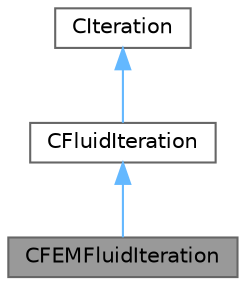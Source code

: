 digraph "CFEMFluidIteration"
{
 // LATEX_PDF_SIZE
  bgcolor="transparent";
  edge [fontname=Helvetica,fontsize=10,labelfontname=Helvetica,labelfontsize=10];
  node [fontname=Helvetica,fontsize=10,shape=box,height=0.2,width=0.4];
  Node1 [id="Node000001",label="CFEMFluidIteration",height=0.2,width=0.4,color="gray40", fillcolor="grey60", style="filled", fontcolor="black",tooltip="Class for driving an iteration of the finite element flow system."];
  Node2 -> Node1 [id="edge1_Node000001_Node000002",dir="back",color="steelblue1",style="solid",tooltip=" "];
  Node2 [id="Node000002",label="CFluidIteration",height=0.2,width=0.4,color="gray40", fillcolor="white", style="filled",URL="$classCFluidIteration.html",tooltip="Class for driving an iteration of the fluid system."];
  Node3 -> Node2 [id="edge2_Node000002_Node000003",dir="back",color="steelblue1",style="solid",tooltip=" "];
  Node3 [id="Node000003",label="CIteration",height=0.2,width=0.4,color="gray40", fillcolor="white", style="filled",URL="$classCIteration.html",tooltip="Parent class for defining a single iteration of a physics problem."];
}

